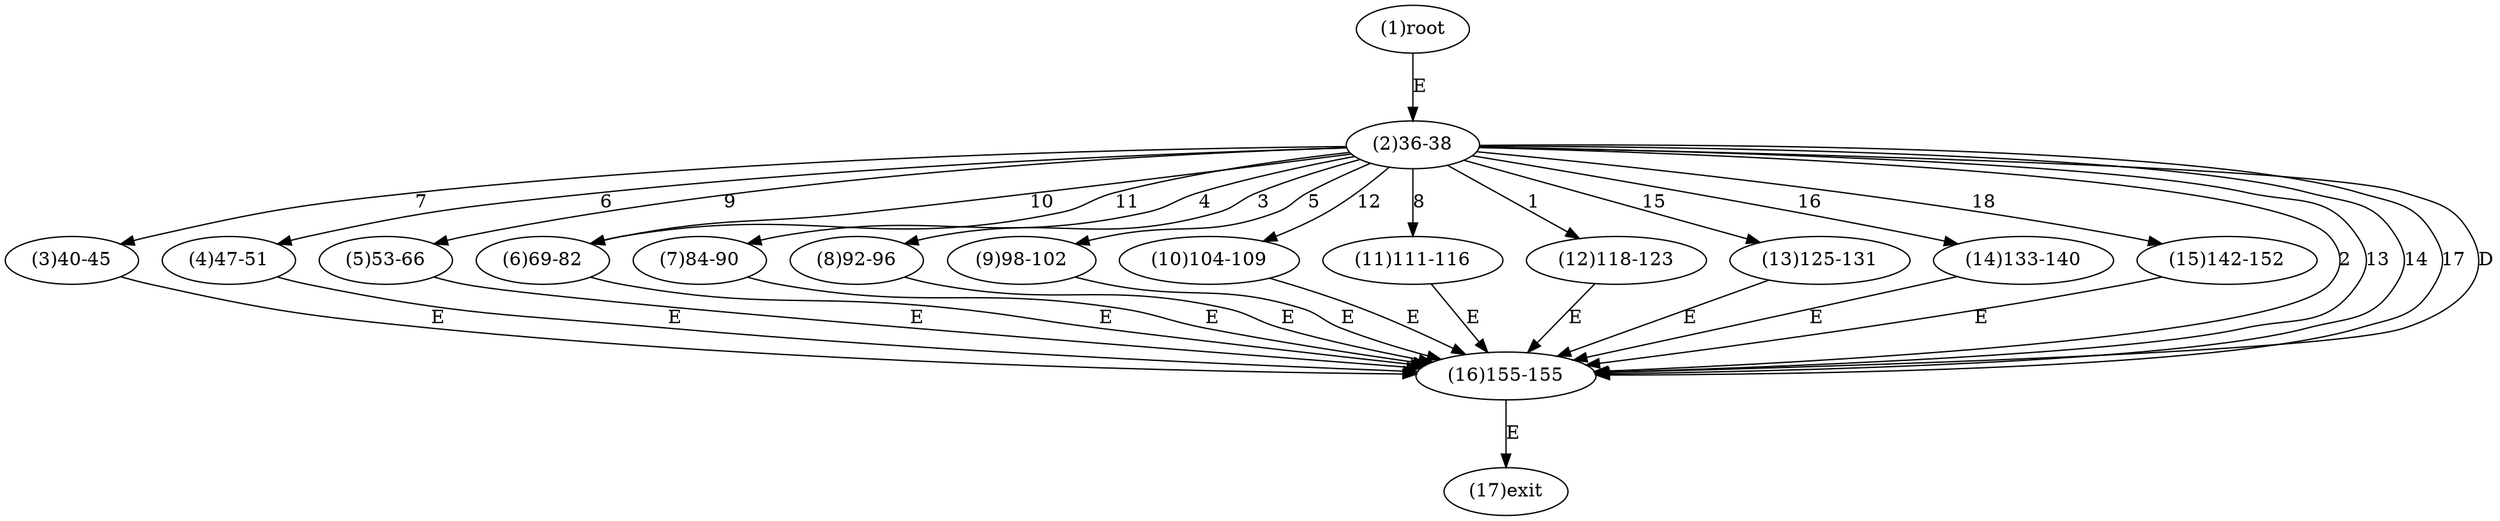 digraph "" { 
1[ label="(1)root"];
2[ label="(2)36-38"];
3[ label="(3)40-45"];
4[ label="(4)47-51"];
5[ label="(5)53-66"];
6[ label="(6)69-82"];
7[ label="(7)84-90"];
8[ label="(8)92-96"];
9[ label="(9)98-102"];
10[ label="(10)104-109"];
11[ label="(11)111-116"];
12[ label="(12)118-123"];
13[ label="(13)125-131"];
14[ label="(14)133-140"];
15[ label="(15)142-152"];
17[ label="(17)exit"];
16[ label="(16)155-155"];
1->2[ label="E"];
2->12[ label="1"];
2->16[ label="2"];
2->8[ label="3"];
2->7[ label="4"];
2->9[ label="5"];
2->4[ label="6"];
2->3[ label="7"];
2->11[ label="8"];
2->5[ label="9"];
2->6[ label="10"];
2->6[ label="11"];
2->10[ label="12"];
2->16[ label="13"];
2->16[ label="14"];
2->13[ label="15"];
2->14[ label="16"];
2->16[ label="17"];
2->15[ label="18"];
2->16[ label="D"];
3->16[ label="E"];
4->16[ label="E"];
5->16[ label="E"];
6->16[ label="E"];
7->16[ label="E"];
8->16[ label="E"];
9->16[ label="E"];
10->16[ label="E"];
11->16[ label="E"];
12->16[ label="E"];
13->16[ label="E"];
14->16[ label="E"];
15->16[ label="E"];
16->17[ label="E"];
}